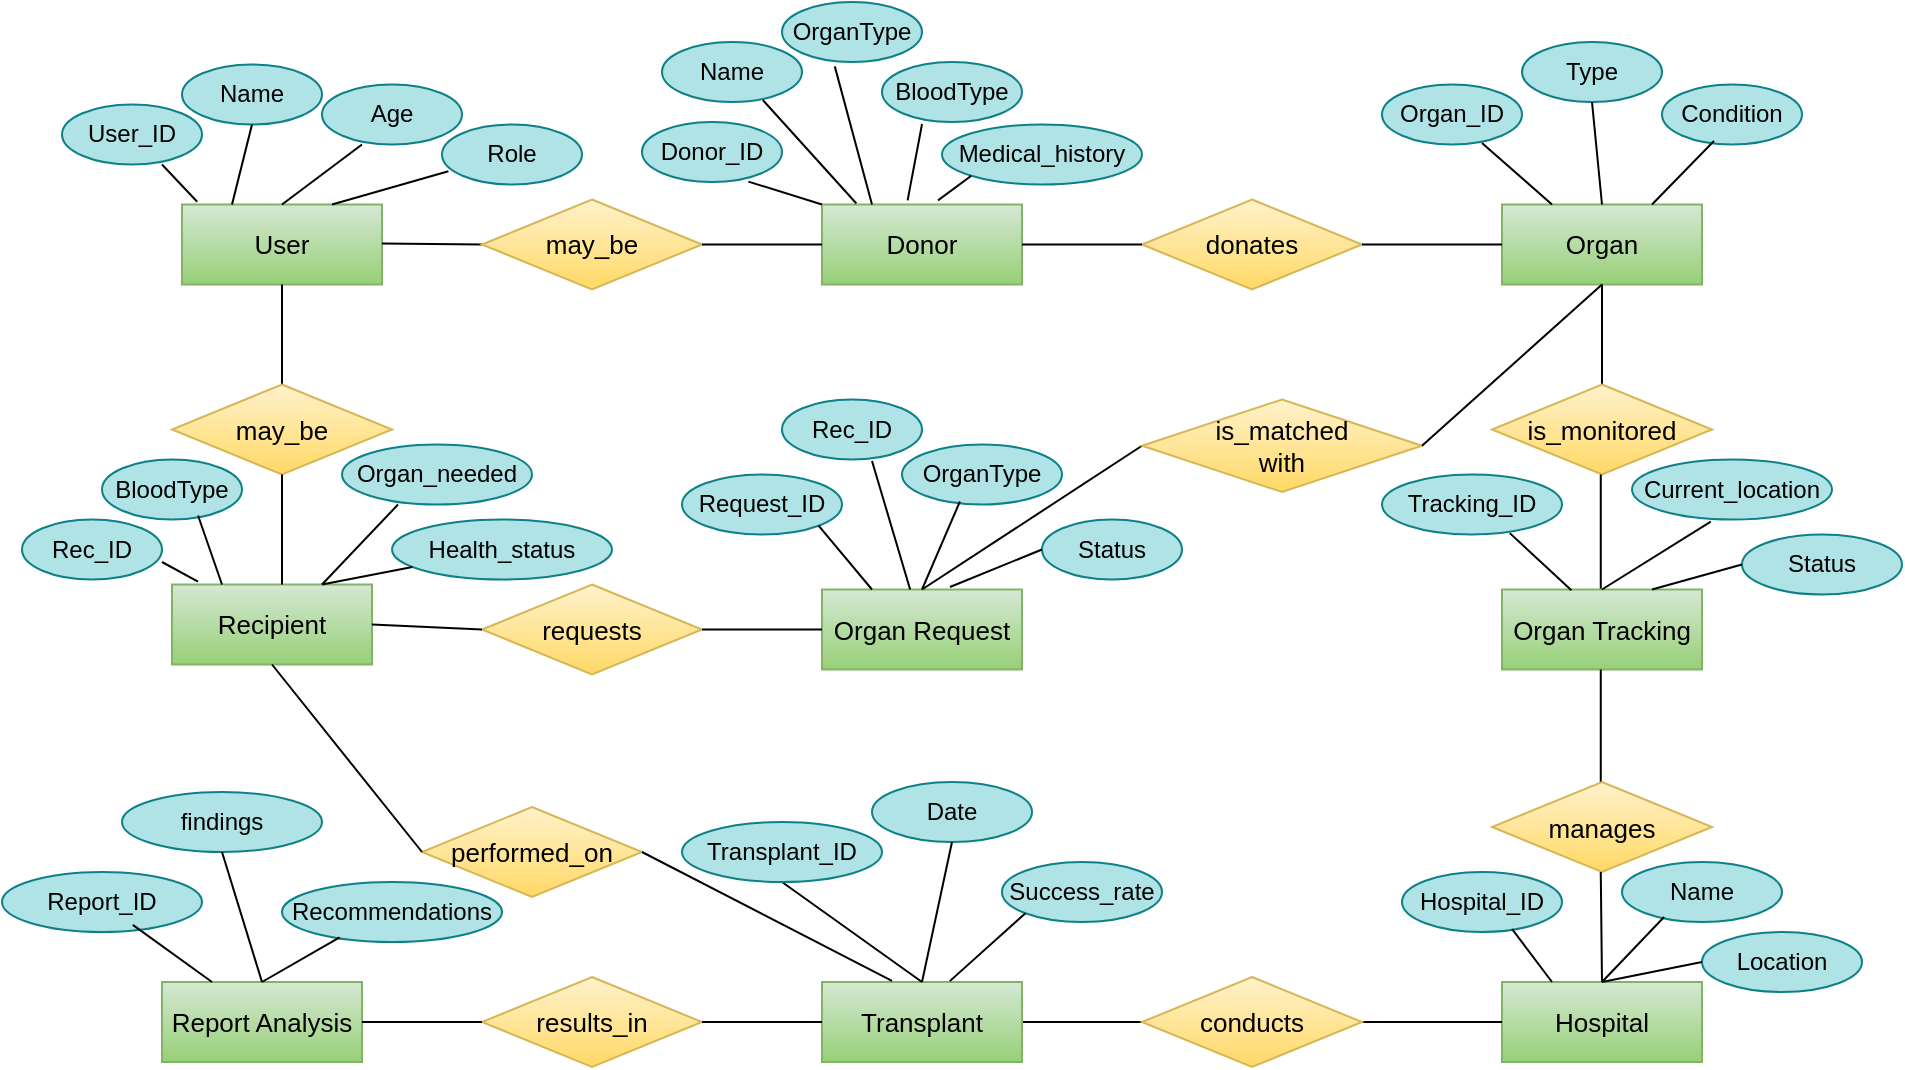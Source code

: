 <mxfile version="26.0.15" pages="2">
  <diagram name="Page-1" id="EAp133-VTe-JaXIpn0EU">
    <mxGraphModel dx="1767" dy="735" grid="1" gridSize="10" guides="1" tooltips="1" connect="1" arrows="1" fold="1" page="1" pageScale="1" pageWidth="1100" pageHeight="850" math="0" shadow="0">
      <root>
        <mxCell id="0" />
        <mxCell id="1" parent="0" />
        <mxCell id="N-zbVVW75FXXdC7FkWXK-1" value="&lt;font style=&quot;font-size: 13px;&quot;&gt;User&lt;/font&gt;" style="whiteSpace=wrap;html=1;align=center;fillColor=#d5e8d4;strokeColor=#82b366;gradientColor=#97d077;" vertex="1" parent="1">
          <mxGeometry x="120" y="161.25" width="100" height="40" as="geometry" />
        </mxCell>
        <mxCell id="N-zbVVW75FXXdC7FkWXK-2" value="" style="endArrow=none;html=1;rounded=0;exitX=0.076;exitY=-0.035;exitDx=0;exitDy=0;exitPerimeter=0;" edge="1" parent="1" source="N-zbVVW75FXXdC7FkWXK-1">
          <mxGeometry relative="1" as="geometry">
            <mxPoint x="380" y="361.25" as="sourcePoint" />
            <mxPoint x="110" y="141.25" as="targetPoint" />
          </mxGeometry>
        </mxCell>
        <mxCell id="N-zbVVW75FXXdC7FkWXK-3" value="User_ID" style="ellipse;whiteSpace=wrap;html=1;align=center;fillColor=#b0e3e6;strokeColor=#0e8088;" vertex="1" parent="1">
          <mxGeometry x="60" y="111.25" width="70" height="30" as="geometry" />
        </mxCell>
        <mxCell id="N-zbVVW75FXXdC7FkWXK-4" value="" style="endArrow=none;html=1;rounded=0;exitX=0.25;exitY=0;exitDx=0;exitDy=0;" edge="1" parent="1" source="N-zbVVW75FXXdC7FkWXK-1">
          <mxGeometry relative="1" as="geometry">
            <mxPoint x="138" y="170.25" as="sourcePoint" />
            <mxPoint x="145.025" y="161.151" as="targetPoint" />
          </mxGeometry>
        </mxCell>
        <mxCell id="N-zbVVW75FXXdC7FkWXK-5" value="Name" style="ellipse;whiteSpace=wrap;html=1;align=center;fillColor=#b0e3e6;strokeColor=#0e8088;" vertex="1" parent="1">
          <mxGeometry x="120" y="91.25" width="70" height="30" as="geometry" />
        </mxCell>
        <mxCell id="N-zbVVW75FXXdC7FkWXK-6" value="" style="endArrow=none;html=1;rounded=0;exitX=0.25;exitY=0;exitDx=0;exitDy=0;entryX=0.5;entryY=1;entryDx=0;entryDy=0;" edge="1" parent="1" source="N-zbVVW75FXXdC7FkWXK-1" target="N-zbVVW75FXXdC7FkWXK-5">
          <mxGeometry relative="1" as="geometry">
            <mxPoint x="380" y="361.25" as="sourcePoint" />
            <mxPoint x="540" y="361.25" as="targetPoint" />
          </mxGeometry>
        </mxCell>
        <mxCell id="N-zbVVW75FXXdC7FkWXK-8" value="Age" style="ellipse;whiteSpace=wrap;html=1;align=center;fillColor=#b0e3e6;strokeColor=#0e8088;" vertex="1" parent="1">
          <mxGeometry x="190" y="101.25" width="70" height="30" as="geometry" />
        </mxCell>
        <mxCell id="N-zbVVW75FXXdC7FkWXK-9" value="" style="endArrow=none;html=1;rounded=0;exitX=0.5;exitY=0;exitDx=0;exitDy=0;" edge="1" parent="1" source="N-zbVVW75FXXdC7FkWXK-1">
          <mxGeometry relative="1" as="geometry">
            <mxPoint x="380" y="361.25" as="sourcePoint" />
            <mxPoint x="210" y="131.25" as="targetPoint" />
          </mxGeometry>
        </mxCell>
        <mxCell id="N-zbVVW75FXXdC7FkWXK-10" value="Role" style="ellipse;whiteSpace=wrap;html=1;align=center;fillColor=#b0e3e6;strokeColor=#0e8088;" vertex="1" parent="1">
          <mxGeometry x="250" y="121.25" width="70" height="30" as="geometry" />
        </mxCell>
        <mxCell id="N-zbVVW75FXXdC7FkWXK-11" value="" style="endArrow=none;html=1;rounded=0;exitX=0.75;exitY=0;exitDx=0;exitDy=0;entryX=0.046;entryY=0.78;entryDx=0;entryDy=0;entryPerimeter=0;" edge="1" parent="1" source="N-zbVVW75FXXdC7FkWXK-1" target="N-zbVVW75FXXdC7FkWXK-10">
          <mxGeometry relative="1" as="geometry">
            <mxPoint x="380" y="361.25" as="sourcePoint" />
            <mxPoint x="540" y="361.25" as="targetPoint" />
          </mxGeometry>
        </mxCell>
        <mxCell id="N-zbVVW75FXXdC7FkWXK-12" value="" style="endArrow=none;html=1;rounded=0;" edge="1" parent="1">
          <mxGeometry relative="1" as="geometry">
            <mxPoint x="220" y="180.75" as="sourcePoint" />
            <mxPoint x="270" y="181.25" as="targetPoint" />
          </mxGeometry>
        </mxCell>
        <mxCell id="N-zbVVW75FXXdC7FkWXK-13" value="&lt;span style=&quot;font-size: 13px;&quot;&gt;may_be&lt;/span&gt;" style="shape=rhombus;perimeter=rhombusPerimeter;whiteSpace=wrap;html=1;align=center;fillColor=#fff2cc;strokeColor=#d6b656;gradientColor=#ffd966;" vertex="1" parent="1">
          <mxGeometry x="270" y="158.75" width="110" height="45" as="geometry" />
        </mxCell>
        <mxCell id="N-zbVVW75FXXdC7FkWXK-61" value="Health_status" style="ellipse;whiteSpace=wrap;html=1;align=center;fillColor=#b0e3e6;strokeColor=#0e8088;" vertex="1" parent="1">
          <mxGeometry x="225" y="318.75" width="110" height="30" as="geometry" />
        </mxCell>
        <mxCell id="N-zbVVW75FXXdC7FkWXK-62" value="Organ_needed" style="ellipse;whiteSpace=wrap;html=1;align=center;fillColor=#b0e3e6;strokeColor=#0e8088;" vertex="1" parent="1">
          <mxGeometry x="200" y="281.25" width="95" height="30" as="geometry" />
        </mxCell>
        <mxCell id="N-zbVVW75FXXdC7FkWXK-114" value="&lt;span style=&quot;font-size: 13px;&quot;&gt;Donor&lt;/span&gt;" style="whiteSpace=wrap;html=1;align=center;fillColor=#d5e8d4;gradientColor=#97d077;strokeColor=#82b366;" vertex="1" parent="1">
          <mxGeometry x="440" y="161.25" width="100" height="40" as="geometry" />
        </mxCell>
        <mxCell id="N-zbVVW75FXXdC7FkWXK-115" value="Donor_ID" style="ellipse;whiteSpace=wrap;html=1;align=center;fillColor=#b0e3e6;strokeColor=#0e8088;" vertex="1" parent="1">
          <mxGeometry x="350" y="120" width="70" height="30" as="geometry" />
        </mxCell>
        <mxCell id="N-zbVVW75FXXdC7FkWXK-116" value="Name" style="ellipse;whiteSpace=wrap;html=1;align=center;fillColor=#b0e3e6;strokeColor=#0e8088;" vertex="1" parent="1">
          <mxGeometry x="360" y="80" width="70" height="30" as="geometry" />
        </mxCell>
        <mxCell id="N-zbVVW75FXXdC7FkWXK-117" value="Medical_history" style="ellipse;whiteSpace=wrap;html=1;align=center;fillColor=#b0e3e6;strokeColor=#0e8088;" vertex="1" parent="1">
          <mxGeometry x="500" y="121.25" width="100" height="30" as="geometry" />
        </mxCell>
        <mxCell id="N-zbVVW75FXXdC7FkWXK-118" value="BloodType" style="ellipse;whiteSpace=wrap;html=1;align=center;fillColor=#b0e3e6;strokeColor=#0e8088;" vertex="1" parent="1">
          <mxGeometry x="470" y="90" width="70" height="30" as="geometry" />
        </mxCell>
        <mxCell id="N-zbVVW75FXXdC7FkWXK-119" value="OrganType" style="ellipse;whiteSpace=wrap;html=1;align=center;fillColor=#b0e3e6;strokeColor=#0e8088;" vertex="1" parent="1">
          <mxGeometry x="420" y="60" width="70" height="30" as="geometry" />
        </mxCell>
        <mxCell id="N-zbVVW75FXXdC7FkWXK-120" value="" style="endArrow=none;html=1;rounded=0;exitX=0;exitY=0;exitDx=0;exitDy=0;entryX=0.76;entryY=0.993;entryDx=0;entryDy=0;entryPerimeter=0;" edge="1" parent="1" source="N-zbVVW75FXXdC7FkWXK-114" target="N-zbVVW75FXXdC7FkWXK-115">
          <mxGeometry relative="1" as="geometry">
            <mxPoint x="70" y="360" as="sourcePoint" />
            <mxPoint x="230" y="360" as="targetPoint" />
          </mxGeometry>
        </mxCell>
        <mxCell id="N-zbVVW75FXXdC7FkWXK-121" value="" style="endArrow=none;html=1;rounded=0;exitX=0.172;exitY=-0.012;exitDx=0;exitDy=0;exitPerimeter=0;entryX=0.72;entryY=0.967;entryDx=0;entryDy=0;entryPerimeter=0;" edge="1" parent="1" source="N-zbVVW75FXXdC7FkWXK-114" target="N-zbVVW75FXXdC7FkWXK-116">
          <mxGeometry relative="1" as="geometry">
            <mxPoint x="70" y="360" as="sourcePoint" />
            <mxPoint x="230" y="360" as="targetPoint" />
          </mxGeometry>
        </mxCell>
        <mxCell id="N-zbVVW75FXXdC7FkWXK-122" value="" style="endArrow=none;html=1;rounded=0;exitX=0.25;exitY=0;exitDx=0;exitDy=0;entryX=0.377;entryY=1.073;entryDx=0;entryDy=0;entryPerimeter=0;" edge="1" parent="1" source="N-zbVVW75FXXdC7FkWXK-114">
          <mxGeometry relative="1" as="geometry">
            <mxPoint x="70" y="360" as="sourcePoint" />
            <mxPoint x="446.39" y="92.19" as="targetPoint" />
          </mxGeometry>
        </mxCell>
        <mxCell id="N-zbVVW75FXXdC7FkWXK-123" value="" style="endArrow=none;html=1;rounded=0;exitX=0.428;exitY=-0.052;exitDx=0;exitDy=0;entryX=0.286;entryY=1.033;entryDx=0;entryDy=0;entryPerimeter=0;exitPerimeter=0;" edge="1" parent="1" source="N-zbVVW75FXXdC7FkWXK-114" target="N-zbVVW75FXXdC7FkWXK-118">
          <mxGeometry relative="1" as="geometry">
            <mxPoint x="440" y="168" as="sourcePoint" />
            <mxPoint x="413" y="160" as="targetPoint" />
          </mxGeometry>
        </mxCell>
        <mxCell id="N-zbVVW75FXXdC7FkWXK-124" value="" style="endArrow=none;html=1;rounded=0;exitX=0.58;exitY=-0.052;exitDx=0;exitDy=0;entryX=0;entryY=1;entryDx=0;entryDy=0;exitPerimeter=0;" edge="1" parent="1" source="N-zbVVW75FXXdC7FkWXK-114" target="N-zbVVW75FXXdC7FkWXK-117">
          <mxGeometry relative="1" as="geometry">
            <mxPoint x="450" y="178" as="sourcePoint" />
            <mxPoint x="503.22" y="144.99" as="targetPoint" />
          </mxGeometry>
        </mxCell>
        <mxCell id="N-zbVVW75FXXdC7FkWXK-128" value="" style="endArrow=none;html=1;rounded=0;exitX=0;exitY=0.5;exitDx=0;exitDy=0;entryX=1;entryY=0.5;entryDx=0;entryDy=0;" edge="1" parent="1" source="N-zbVVW75FXXdC7FkWXK-114" target="N-zbVVW75FXXdC7FkWXK-13">
          <mxGeometry width="50" height="50" relative="1" as="geometry">
            <mxPoint x="310" y="421.25" as="sourcePoint" />
            <mxPoint x="360" y="371.25" as="targetPoint" />
          </mxGeometry>
        </mxCell>
        <mxCell id="N-zbVVW75FXXdC7FkWXK-129" value="&lt;span style=&quot;font-size: 13px;&quot;&gt;Recipient&lt;/span&gt;" style="whiteSpace=wrap;html=1;align=center;fillColor=#d5e8d4;gradientColor=#97d077;strokeColor=#82b366;" vertex="1" parent="1">
          <mxGeometry x="115" y="351.25" width="100" height="40" as="geometry" />
        </mxCell>
        <mxCell id="N-zbVVW75FXXdC7FkWXK-130" value="" style="endArrow=none;html=1;rounded=0;exitX=0.5;exitY=1;exitDx=0;exitDy=0;entryX=0.5;entryY=0;entryDx=0;entryDy=0;" edge="1" parent="1" source="N-zbVVW75FXXdC7FkWXK-1" target="N-zbVVW75FXXdC7FkWXK-131">
          <mxGeometry relative="1" as="geometry">
            <mxPoint x="230" y="190.75" as="sourcePoint" />
            <mxPoint x="280" y="191.25" as="targetPoint" />
          </mxGeometry>
        </mxCell>
        <mxCell id="N-zbVVW75FXXdC7FkWXK-131" value="&lt;span style=&quot;font-size: 13px;&quot;&gt;may_be&lt;/span&gt;" style="shape=rhombus;perimeter=rhombusPerimeter;whiteSpace=wrap;html=1;align=center;fillColor=#fff2cc;gradientColor=#ffd966;strokeColor=#d6b656;" vertex="1" parent="1">
          <mxGeometry x="115" y="251.25" width="110" height="45" as="geometry" />
        </mxCell>
        <mxCell id="N-zbVVW75FXXdC7FkWXK-132" value="" style="endArrow=none;html=1;rounded=0;exitX=0.5;exitY=1;exitDx=0;exitDy=0;entryX=0.5;entryY=0;entryDx=0;entryDy=0;" edge="1" parent="1" source="N-zbVVW75FXXdC7FkWXK-131">
          <mxGeometry relative="1" as="geometry">
            <mxPoint x="170" y="301.25" as="sourcePoint" />
            <mxPoint x="170" y="351.25" as="targetPoint" />
          </mxGeometry>
        </mxCell>
        <mxCell id="N-zbVVW75FXXdC7FkWXK-133" value="Rec_ID" style="ellipse;whiteSpace=wrap;html=1;align=center;fillColor=#b0e3e6;strokeColor=#0e8088;" vertex="1" parent="1">
          <mxGeometry x="40" y="318.75" width="70" height="30" as="geometry" />
        </mxCell>
        <mxCell id="N-zbVVW75FXXdC7FkWXK-135" value="BloodType" style="ellipse;whiteSpace=wrap;html=1;align=center;fillColor=#b0e3e6;strokeColor=#0e8088;" vertex="1" parent="1">
          <mxGeometry x="80" y="288.75" width="70" height="30" as="geometry" />
        </mxCell>
        <mxCell id="N-zbVVW75FXXdC7FkWXK-136" value="" style="endArrow=none;html=1;rounded=0;entryX=0.13;entryY=-0.037;entryDx=0;entryDy=0;entryPerimeter=0;" edge="1" parent="1" target="N-zbVVW75FXXdC7FkWXK-129">
          <mxGeometry width="50" height="50" relative="1" as="geometry">
            <mxPoint x="110" y="340" as="sourcePoint" />
            <mxPoint x="150" y="343.25" as="targetPoint" />
          </mxGeometry>
        </mxCell>
        <mxCell id="N-zbVVW75FXXdC7FkWXK-137" value="" style="endArrow=none;html=1;rounded=0;exitX=0.686;exitY=0.933;exitDx=0;exitDy=0;entryX=0.25;entryY=0;entryDx=0;entryDy=0;exitPerimeter=0;" edge="1" parent="1" source="N-zbVVW75FXXdC7FkWXK-135" target="N-zbVVW75FXXdC7FkWXK-129">
          <mxGeometry relative="1" as="geometry">
            <mxPoint x="615" y="373.25" as="sourcePoint" />
            <mxPoint x="500" y="433.25" as="targetPoint" />
          </mxGeometry>
        </mxCell>
        <mxCell id="N-zbVVW75FXXdC7FkWXK-138" value="" style="endArrow=none;html=1;rounded=0;exitX=0.295;exitY=1;exitDx=0;exitDy=0;entryX=0.75;entryY=0;entryDx=0;entryDy=0;exitPerimeter=0;" edge="1" parent="1" source="N-zbVVW75FXXdC7FkWXK-62" target="N-zbVVW75FXXdC7FkWXK-129">
          <mxGeometry relative="1" as="geometry">
            <mxPoint x="625" y="383.25" as="sourcePoint" />
            <mxPoint x="510" y="443.25" as="targetPoint" />
          </mxGeometry>
        </mxCell>
        <mxCell id="N-zbVVW75FXXdC7FkWXK-139" value="" style="endArrow=none;html=1;rounded=0;entryX=0.75;entryY=0;entryDx=0;entryDy=0;" edge="1" parent="1" source="N-zbVVW75FXXdC7FkWXK-61" target="N-zbVVW75FXXdC7FkWXK-129">
          <mxGeometry relative="1" as="geometry">
            <mxPoint x="635" y="393.25" as="sourcePoint" />
            <mxPoint x="520" y="453.25" as="targetPoint" />
          </mxGeometry>
        </mxCell>
        <mxCell id="N-zbVVW75FXXdC7FkWXK-141" value="&lt;span style=&quot;font-size: 13px;&quot;&gt;donates&lt;/span&gt;" style="shape=rhombus;perimeter=rhombusPerimeter;whiteSpace=wrap;html=1;align=center;fillColor=#fff2cc;strokeColor=#d6b656;gradientColor=#ffd966;" vertex="1" parent="1">
          <mxGeometry x="600" y="158.75" width="110" height="45" as="geometry" />
        </mxCell>
        <mxCell id="N-zbVVW75FXXdC7FkWXK-142" value="" style="endArrow=none;html=1;rounded=0;exitX=1;exitY=0.5;exitDx=0;exitDy=0;entryX=0;entryY=0.5;entryDx=0;entryDy=0;" edge="1" parent="1" source="N-zbVVW75FXXdC7FkWXK-114" target="N-zbVVW75FXXdC7FkWXK-141">
          <mxGeometry width="50" height="50" relative="1" as="geometry">
            <mxPoint x="450" y="191" as="sourcePoint" />
            <mxPoint x="390" y="191" as="targetPoint" />
          </mxGeometry>
        </mxCell>
        <mxCell id="N-zbVVW75FXXdC7FkWXK-143" value="&lt;span style=&quot;font-size: 13px;&quot;&gt;Organ&lt;/span&gt;" style="whiteSpace=wrap;html=1;align=center;fillColor=#d5e8d4;gradientColor=#97d077;strokeColor=#82b366;" vertex="1" parent="1">
          <mxGeometry x="780" y="161.25" width="100" height="40" as="geometry" />
        </mxCell>
        <mxCell id="N-zbVVW75FXXdC7FkWXK-144" value="" style="endArrow=none;html=1;rounded=0;entryX=0;entryY=0.5;entryDx=0;entryDy=0;exitX=1;exitY=0.5;exitDx=0;exitDy=0;" edge="1" parent="1" source="N-zbVVW75FXXdC7FkWXK-141" target="N-zbVVW75FXXdC7FkWXK-143">
          <mxGeometry width="50" height="50" relative="1" as="geometry">
            <mxPoint x="710" y="180" as="sourcePoint" />
            <mxPoint x="610" y="191" as="targetPoint" />
          </mxGeometry>
        </mxCell>
        <mxCell id="N-zbVVW75FXXdC7FkWXK-146" value="Organ_ID" style="ellipse;whiteSpace=wrap;html=1;align=center;fillColor=#b0e3e6;strokeColor=#0e8088;" vertex="1" parent="1">
          <mxGeometry x="720" y="101.25" width="70" height="30" as="geometry" />
        </mxCell>
        <mxCell id="N-zbVVW75FXXdC7FkWXK-147" value="Type" style="ellipse;whiteSpace=wrap;html=1;align=center;fillColor=#b0e3e6;strokeColor=#0e8088;" vertex="1" parent="1">
          <mxGeometry x="790" y="80" width="70" height="30" as="geometry" />
        </mxCell>
        <mxCell id="N-zbVVW75FXXdC7FkWXK-148" value="Condition" style="ellipse;whiteSpace=wrap;html=1;align=center;fillColor=#b0e3e6;strokeColor=#0e8088;" vertex="1" parent="1">
          <mxGeometry x="860" y="101.25" width="70" height="30" as="geometry" />
        </mxCell>
        <mxCell id="N-zbVVW75FXXdC7FkWXK-149" value="" style="endArrow=none;html=1;rounded=0;exitX=0.714;exitY=0.975;exitDx=0;exitDy=0;entryX=0.25;entryY=0;entryDx=0;entryDy=0;exitPerimeter=0;" edge="1" parent="1" source="N-zbVVW75FXXdC7FkWXK-146" target="N-zbVVW75FXXdC7FkWXK-143">
          <mxGeometry width="50" height="50" relative="1" as="geometry">
            <mxPoint x="550" y="191" as="sourcePoint" />
            <mxPoint x="610" y="191" as="targetPoint" />
          </mxGeometry>
        </mxCell>
        <mxCell id="N-zbVVW75FXXdC7FkWXK-150" value="" style="endArrow=none;html=1;rounded=0;exitX=0.5;exitY=1;exitDx=0;exitDy=0;entryX=0.5;entryY=0;entryDx=0;entryDy=0;" edge="1" parent="1" source="N-zbVVW75FXXdC7FkWXK-147" target="N-zbVVW75FXXdC7FkWXK-143">
          <mxGeometry width="50" height="50" relative="1" as="geometry">
            <mxPoint x="560" y="201" as="sourcePoint" />
            <mxPoint x="620" y="201" as="targetPoint" />
          </mxGeometry>
        </mxCell>
        <mxCell id="N-zbVVW75FXXdC7FkWXK-151" value="" style="endArrow=none;html=1;rounded=0;exitX=0.371;exitY=0.942;exitDx=0;exitDy=0;entryX=0.75;entryY=0;entryDx=0;entryDy=0;exitPerimeter=0;" edge="1" parent="1" source="N-zbVVW75FXXdC7FkWXK-148" target="N-zbVVW75FXXdC7FkWXK-143">
          <mxGeometry width="50" height="50" relative="1" as="geometry">
            <mxPoint x="570" y="211" as="sourcePoint" />
            <mxPoint x="630" y="211" as="targetPoint" />
          </mxGeometry>
        </mxCell>
        <mxCell id="N-zbVVW75FXXdC7FkWXK-152" value="&lt;span style=&quot;font-size: 13px;&quot;&gt;Organ Request&lt;/span&gt;" style="whiteSpace=wrap;html=1;align=center;fillColor=#d5e8d4;gradientColor=#97d077;strokeColor=#82b366;" vertex="1" parent="1">
          <mxGeometry x="440" y="353.75" width="100" height="40" as="geometry" />
        </mxCell>
        <mxCell id="N-zbVVW75FXXdC7FkWXK-153" value="&lt;span style=&quot;font-size: 13px;&quot;&gt;requests&lt;/span&gt;" style="shape=rhombus;perimeter=rhombusPerimeter;whiteSpace=wrap;html=1;align=center;fillColor=#fff2cc;gradientColor=#ffd966;strokeColor=#d6b656;" vertex="1" parent="1">
          <mxGeometry x="270" y="351.25" width="110" height="45" as="geometry" />
        </mxCell>
        <mxCell id="N-zbVVW75FXXdC7FkWXK-154" value="" style="endArrow=none;html=1;rounded=0;exitX=1;exitY=0.5;exitDx=0;exitDy=0;entryX=0;entryY=0.5;entryDx=0;entryDy=0;" edge="1" parent="1" source="N-zbVVW75FXXdC7FkWXK-153" target="N-zbVVW75FXXdC7FkWXK-152">
          <mxGeometry width="50" height="50" relative="1" as="geometry">
            <mxPoint x="550" y="191" as="sourcePoint" />
            <mxPoint x="610" y="191" as="targetPoint" />
          </mxGeometry>
        </mxCell>
        <mxCell id="N-zbVVW75FXXdC7FkWXK-155" value="" style="endArrow=none;html=1;rounded=0;exitX=1;exitY=0.5;exitDx=0;exitDy=0;entryX=0;entryY=0.5;entryDx=0;entryDy=0;" edge="1" parent="1" source="N-zbVVW75FXXdC7FkWXK-129" target="N-zbVVW75FXXdC7FkWXK-153">
          <mxGeometry width="50" height="50" relative="1" as="geometry">
            <mxPoint x="560" y="201" as="sourcePoint" />
            <mxPoint x="260" y="380" as="targetPoint" />
          </mxGeometry>
        </mxCell>
        <mxCell id="N-zbVVW75FXXdC7FkWXK-156" value="Request_ID" style="ellipse;whiteSpace=wrap;html=1;align=center;fillColor=#b0e3e6;strokeColor=#0e8088;" vertex="1" parent="1">
          <mxGeometry x="370" y="296.25" width="80" height="30" as="geometry" />
        </mxCell>
        <mxCell id="N-zbVVW75FXXdC7FkWXK-157" value="Status" style="ellipse;whiteSpace=wrap;html=1;align=center;fillColor=#b0e3e6;strokeColor=#0e8088;" vertex="1" parent="1">
          <mxGeometry x="550" y="318.75" width="70" height="30" as="geometry" />
        </mxCell>
        <mxCell id="N-zbVVW75FXXdC7FkWXK-158" value="Rec_ID" style="ellipse;whiteSpace=wrap;html=1;align=center;fillColor=#b0e3e6;strokeColor=#0e8088;" vertex="1" parent="1">
          <mxGeometry x="420" y="258.75" width="70" height="30" as="geometry" />
        </mxCell>
        <mxCell id="N-zbVVW75FXXdC7FkWXK-159" value="OrganType" style="ellipse;whiteSpace=wrap;html=1;align=center;fillColor=#b0e3e6;strokeColor=#0e8088;" vertex="1" parent="1">
          <mxGeometry x="480" y="281.25" width="80" height="30" as="geometry" />
        </mxCell>
        <mxCell id="N-zbVVW75FXXdC7FkWXK-160" value="" style="endArrow=none;html=1;rounded=0;exitX=1;exitY=1;exitDx=0;exitDy=0;entryX=0.25;entryY=0;entryDx=0;entryDy=0;" edge="1" parent="1" source="N-zbVVW75FXXdC7FkWXK-156" target="N-zbVVW75FXXdC7FkWXK-152">
          <mxGeometry width="50" height="50" relative="1" as="geometry">
            <mxPoint x="225" y="381" as="sourcePoint" />
            <mxPoint x="280" y="384" as="targetPoint" />
          </mxGeometry>
        </mxCell>
        <mxCell id="N-zbVVW75FXXdC7FkWXK-163" value="" style="endArrow=none;html=1;rounded=0;exitX=0.362;exitY=0.95;exitDx=0;exitDy=0;exitPerimeter=0;entryX=0.5;entryY=0;entryDx=0;entryDy=0;" edge="1" parent="1" source="N-zbVVW75FXXdC7FkWXK-159" target="N-zbVVW75FXXdC7FkWXK-152">
          <mxGeometry width="50" height="50" relative="1" as="geometry">
            <mxPoint x="255" y="411" as="sourcePoint" />
            <mxPoint x="490" y="350" as="targetPoint" />
          </mxGeometry>
        </mxCell>
        <mxCell id="N-zbVVW75FXXdC7FkWXK-164" value="" style="endArrow=none;html=1;rounded=0;exitX=0;exitY=0.5;exitDx=0;exitDy=0;entryX=0.64;entryY=-0.031;entryDx=0;entryDy=0;entryPerimeter=0;" edge="1" parent="1" source="N-zbVVW75FXXdC7FkWXK-157" target="N-zbVVW75FXXdC7FkWXK-152">
          <mxGeometry width="50" height="50" relative="1" as="geometry">
            <mxPoint x="265" y="421" as="sourcePoint" />
            <mxPoint x="320" y="424" as="targetPoint" />
          </mxGeometry>
        </mxCell>
        <mxCell id="N-zbVVW75FXXdC7FkWXK-165" value="" style="endArrow=none;html=1;rounded=0;exitX=0.643;exitY=1.025;exitDx=0;exitDy=0;exitPerimeter=0;" edge="1" parent="1" source="N-zbVVW75FXXdC7FkWXK-158" target="N-zbVVW75FXXdC7FkWXK-152">
          <mxGeometry width="50" height="50" relative="1" as="geometry">
            <mxPoint x="275" y="431" as="sourcePoint" />
            <mxPoint x="480" y="350" as="targetPoint" />
            <Array as="points" />
          </mxGeometry>
        </mxCell>
        <mxCell id="N-zbVVW75FXXdC7FkWXK-167" value="" style="endArrow=none;html=1;rounded=0;entryX=0.5;entryY=0;entryDx=0;entryDy=0;exitX=0;exitY=0.5;exitDx=0;exitDy=0;" edge="1" parent="1" source="N-zbVVW75FXXdC7FkWXK-168" target="N-zbVVW75FXXdC7FkWXK-152">
          <mxGeometry width="50" height="50" relative="1" as="geometry">
            <mxPoint x="580" y="300" as="sourcePoint" />
            <mxPoint x="350" y="454" as="targetPoint" />
          </mxGeometry>
        </mxCell>
        <mxCell id="N-zbVVW75FXXdC7FkWXK-168" value="&lt;span style=&quot;font-size: 13px;&quot;&gt;is_matched&lt;/span&gt;&lt;div&gt;&lt;span style=&quot;font-size: 13px;&quot;&gt;with&lt;/span&gt;&lt;/div&gt;" style="shape=rhombus;perimeter=rhombusPerimeter;whiteSpace=wrap;html=1;align=center;fillColor=#fff2cc;gradientColor=#ffd966;strokeColor=#d6b656;" vertex="1" parent="1">
          <mxGeometry x="600" y="258.75" width="140" height="46.25" as="geometry" />
        </mxCell>
        <mxCell id="N-zbVVW75FXXdC7FkWXK-171" value="" style="endArrow=none;html=1;rounded=0;exitX=0.5;exitY=1;exitDx=0;exitDy=0;entryX=1;entryY=0.5;entryDx=0;entryDy=0;" edge="1" parent="1" source="N-zbVVW75FXXdC7FkWXK-143" target="N-zbVVW75FXXdC7FkWXK-168">
          <mxGeometry width="50" height="50" relative="1" as="geometry">
            <mxPoint x="390" y="384" as="sourcePoint" />
            <mxPoint x="450" y="384" as="targetPoint" />
          </mxGeometry>
        </mxCell>
        <mxCell id="N-zbVVW75FXXdC7FkWXK-172" value="" style="endArrow=none;html=1;rounded=0;entryX=0.5;entryY=1;entryDx=0;entryDy=0;" edge="1" parent="1" target="N-zbVVW75FXXdC7FkWXK-143">
          <mxGeometry width="50" height="50" relative="1" as="geometry">
            <mxPoint x="830" y="270" as="sourcePoint" />
            <mxPoint x="790" y="191" as="targetPoint" />
          </mxGeometry>
        </mxCell>
        <mxCell id="N-zbVVW75FXXdC7FkWXK-173" value="&lt;span style=&quot;font-size: 13px;&quot;&gt;is_monitored&lt;/span&gt;" style="shape=rhombus;perimeter=rhombusPerimeter;whiteSpace=wrap;html=1;align=center;fillColor=#fff2cc;gradientColor=#ffd966;strokeColor=#d6b656;" vertex="1" parent="1">
          <mxGeometry x="775" y="251.25" width="110" height="45" as="geometry" />
        </mxCell>
        <mxCell id="N-zbVVW75FXXdC7FkWXK-174" value="" style="endArrow=none;html=1;rounded=0;entryX=0.5;entryY=1;entryDx=0;entryDy=0;" edge="1" parent="1">
          <mxGeometry width="50" height="50" relative="1" as="geometry">
            <mxPoint x="829.38" y="365.25" as="sourcePoint" />
            <mxPoint x="829.38" y="296.25" as="targetPoint" />
          </mxGeometry>
        </mxCell>
        <mxCell id="N-zbVVW75FXXdC7FkWXK-175" value="&lt;span style=&quot;font-size: 13px;&quot;&gt;Organ Tracking&lt;/span&gt;" style="whiteSpace=wrap;html=1;align=center;fillColor=#d5e8d4;gradientColor=#97d077;strokeColor=#82b366;" vertex="1" parent="1">
          <mxGeometry x="780" y="353.75" width="100" height="40" as="geometry" />
        </mxCell>
        <mxCell id="N-zbVVW75FXXdC7FkWXK-176" value="&lt;span style=&quot;font-size: 13px;&quot;&gt;Hospital&lt;/span&gt;" style="whiteSpace=wrap;html=1;align=center;fillColor=#d5e8d4;gradientColor=#97d077;strokeColor=#82b366;" vertex="1" parent="1">
          <mxGeometry x="780" y="550" width="100" height="40" as="geometry" />
        </mxCell>
        <mxCell id="N-zbVVW75FXXdC7FkWXK-177" value="" style="endArrow=none;html=1;rounded=0;entryX=0.5;entryY=1;entryDx=0;entryDy=0;" edge="1" parent="1">
          <mxGeometry width="50" height="50" relative="1" as="geometry">
            <mxPoint x="829.38" y="462.75" as="sourcePoint" />
            <mxPoint x="829.38" y="393.75" as="targetPoint" />
          </mxGeometry>
        </mxCell>
        <mxCell id="N-zbVVW75FXXdC7FkWXK-178" value="&lt;span style=&quot;font-size: 13px;&quot;&gt;manages&lt;/span&gt;" style="shape=rhombus;perimeter=rhombusPerimeter;whiteSpace=wrap;html=1;align=center;fillColor=#fff2cc;gradientColor=#ffd966;strokeColor=#d6b656;" vertex="1" parent="1">
          <mxGeometry x="775" y="450" width="110" height="45" as="geometry" />
        </mxCell>
        <mxCell id="N-zbVVW75FXXdC7FkWXK-179" value="" style="endArrow=none;html=1;rounded=0;entryX=0.5;entryY=1;entryDx=0;entryDy=0;exitX=0.5;exitY=0;exitDx=0;exitDy=0;" edge="1" parent="1" source="N-zbVVW75FXXdC7FkWXK-176">
          <mxGeometry width="50" height="50" relative="1" as="geometry">
            <mxPoint x="829" y="540" as="sourcePoint" />
            <mxPoint x="829.38" y="495" as="targetPoint" />
          </mxGeometry>
        </mxCell>
        <mxCell id="N-zbVVW75FXXdC7FkWXK-180" value="Hospital_ID" style="ellipse;whiteSpace=wrap;html=1;align=center;fillColor=#b0e3e6;strokeColor=#0e8088;" vertex="1" parent="1">
          <mxGeometry x="730" y="495" width="80" height="30" as="geometry" />
        </mxCell>
        <mxCell id="N-zbVVW75FXXdC7FkWXK-181" value="Name" style="ellipse;whiteSpace=wrap;html=1;align=center;fillColor=#b0e3e6;strokeColor=#0e8088;" vertex="1" parent="1">
          <mxGeometry x="840" y="490" width="80" height="30" as="geometry" />
        </mxCell>
        <mxCell id="N-zbVVW75FXXdC7FkWXK-182" value="Location" style="ellipse;whiteSpace=wrap;html=1;align=center;fillColor=#b0e3e6;strokeColor=#0e8088;" vertex="1" parent="1">
          <mxGeometry x="880" y="525" width="80" height="30" as="geometry" />
        </mxCell>
        <mxCell id="N-zbVVW75FXXdC7FkWXK-183" value="" style="endArrow=none;html=1;rounded=0;exitX=0.688;exitY=0.95;exitDx=0;exitDy=0;entryX=0.25;entryY=0;entryDx=0;entryDy=0;exitPerimeter=0;" edge="1" parent="1" source="N-zbVVW75FXXdC7FkWXK-180" target="N-zbVVW75FXXdC7FkWXK-176">
          <mxGeometry width="50" height="50" relative="1" as="geometry">
            <mxPoint x="390" y="384" as="sourcePoint" />
            <mxPoint x="450" y="384" as="targetPoint" />
          </mxGeometry>
        </mxCell>
        <mxCell id="N-zbVVW75FXXdC7FkWXK-184" value="" style="endArrow=none;html=1;rounded=0;exitX=0.263;exitY=0.917;exitDx=0;exitDy=0;entryX=0.5;entryY=0;entryDx=0;entryDy=0;exitPerimeter=0;" edge="1" parent="1" source="N-zbVVW75FXXdC7FkWXK-181" target="N-zbVVW75FXXdC7FkWXK-176">
          <mxGeometry width="50" height="50" relative="1" as="geometry">
            <mxPoint x="400" y="394" as="sourcePoint" />
            <mxPoint x="460" y="394" as="targetPoint" />
          </mxGeometry>
        </mxCell>
        <mxCell id="N-zbVVW75FXXdC7FkWXK-185" value="" style="endArrow=none;html=1;rounded=0;exitX=0;exitY=0.5;exitDx=0;exitDy=0;entryX=0.5;entryY=0;entryDx=0;entryDy=0;" edge="1" parent="1" source="N-zbVVW75FXXdC7FkWXK-182" target="N-zbVVW75FXXdC7FkWXK-176">
          <mxGeometry width="50" height="50" relative="1" as="geometry">
            <mxPoint x="410" y="404" as="sourcePoint" />
            <mxPoint x="470" y="404" as="targetPoint" />
          </mxGeometry>
        </mxCell>
        <mxCell id="N-zbVVW75FXXdC7FkWXK-186" value="" style="endArrow=none;html=1;rounded=0;exitX=1;exitY=0.5;exitDx=0;exitDy=0;entryX=0;entryY=0.5;entryDx=0;entryDy=0;" edge="1" parent="1" source="N-zbVVW75FXXdC7FkWXK-189" target="N-zbVVW75FXXdC7FkWXK-188">
          <mxGeometry width="50" height="50" relative="1" as="geometry">
            <mxPoint x="420" y="414" as="sourcePoint" />
            <mxPoint x="480" y="414" as="targetPoint" />
          </mxGeometry>
        </mxCell>
        <mxCell id="N-zbVVW75FXXdC7FkWXK-187" value="" style="endArrow=none;html=1;rounded=0;exitX=1;exitY=0.5;exitDx=0;exitDy=0;entryX=0;entryY=0.5;entryDx=0;entryDy=0;" edge="1" parent="1" source="N-zbVVW75FXXdC7FkWXK-188" target="N-zbVVW75FXXdC7FkWXK-176">
          <mxGeometry width="50" height="50" relative="1" as="geometry">
            <mxPoint x="430" y="424" as="sourcePoint" />
            <mxPoint x="490" y="424" as="targetPoint" />
          </mxGeometry>
        </mxCell>
        <mxCell id="N-zbVVW75FXXdC7FkWXK-188" value="&lt;span style=&quot;font-size: 13px;&quot;&gt;conducts&lt;/span&gt;" style="shape=rhombus;perimeter=rhombusPerimeter;whiteSpace=wrap;html=1;align=center;fillColor=#fff2cc;gradientColor=#ffd966;strokeColor=#d6b656;" vertex="1" parent="1">
          <mxGeometry x="600" y="547.5" width="110" height="45" as="geometry" />
        </mxCell>
        <mxCell id="N-zbVVW75FXXdC7FkWXK-189" value="&lt;span style=&quot;font-size: 13px;&quot;&gt;Transplant&lt;/span&gt;" style="whiteSpace=wrap;html=1;align=center;fillColor=#d5e8d4;gradientColor=#97d077;strokeColor=#82b366;" vertex="1" parent="1">
          <mxGeometry x="440" y="550" width="100" height="40" as="geometry" />
        </mxCell>
        <mxCell id="N-zbVVW75FXXdC7FkWXK-190" value="&lt;span style=&quot;font-size: 13px;&quot;&gt;Report Analysis&lt;/span&gt;" style="whiteSpace=wrap;html=1;align=center;fillColor=#d5e8d4;gradientColor=#97d077;strokeColor=#82b366;" vertex="1" parent="1">
          <mxGeometry x="110" y="550" width="100" height="40" as="geometry" />
        </mxCell>
        <mxCell id="N-zbVVW75FXXdC7FkWXK-191" value="&lt;span style=&quot;font-size: 13px;&quot;&gt;results_in&lt;/span&gt;" style="shape=rhombus;perimeter=rhombusPerimeter;whiteSpace=wrap;html=1;align=center;fillColor=#fff2cc;gradientColor=#ffd966;strokeColor=#d6b656;" vertex="1" parent="1">
          <mxGeometry x="270" y="547.5" width="110" height="45" as="geometry" />
        </mxCell>
        <mxCell id="N-zbVVW75FXXdC7FkWXK-192" value="" style="endArrow=none;html=1;rounded=0;exitX=1;exitY=0.5;exitDx=0;exitDy=0;entryX=0;entryY=0.5;entryDx=0;entryDy=0;" edge="1" parent="1" source="N-zbVVW75FXXdC7FkWXK-191" target="N-zbVVW75FXXdC7FkWXK-189">
          <mxGeometry width="50" height="50" relative="1" as="geometry">
            <mxPoint x="390" y="384" as="sourcePoint" />
            <mxPoint x="450" y="384" as="targetPoint" />
          </mxGeometry>
        </mxCell>
        <mxCell id="N-zbVVW75FXXdC7FkWXK-193" value="" style="endArrow=none;html=1;rounded=0;exitX=0;exitY=0.5;exitDx=0;exitDy=0;entryX=1;entryY=0.5;entryDx=0;entryDy=0;" edge="1" parent="1" source="N-zbVVW75FXXdC7FkWXK-191" target="N-zbVVW75FXXdC7FkWXK-190">
          <mxGeometry width="50" height="50" relative="1" as="geometry">
            <mxPoint x="400" y="394" as="sourcePoint" />
            <mxPoint x="460" y="394" as="targetPoint" />
          </mxGeometry>
        </mxCell>
        <mxCell id="N-zbVVW75FXXdC7FkWXK-194" value="Tracking_ID" style="ellipse;whiteSpace=wrap;html=1;align=center;fillColor=#b0e3e6;strokeColor=#0e8088;" vertex="1" parent="1">
          <mxGeometry x="720" y="296.25" width="90" height="30" as="geometry" />
        </mxCell>
        <mxCell id="N-zbVVW75FXXdC7FkWXK-195" value="Current_location" style="ellipse;whiteSpace=wrap;html=1;align=center;fillColor=#b0e3e6;strokeColor=#0e8088;" vertex="1" parent="1">
          <mxGeometry x="845" y="288.75" width="100" height="30" as="geometry" />
        </mxCell>
        <mxCell id="N-zbVVW75FXXdC7FkWXK-196" value="Status" style="ellipse;whiteSpace=wrap;html=1;align=center;fillColor=#b0e3e6;strokeColor=#0e8088;" vertex="1" parent="1">
          <mxGeometry x="900" y="326.25" width="80" height="30" as="geometry" />
        </mxCell>
        <mxCell id="N-zbVVW75FXXdC7FkWXK-197" value="" style="endArrow=none;html=1;rounded=0;exitX=0.71;exitY=0.977;exitDx=0;exitDy=0;entryX=0.347;entryY=0.01;entryDx=0;entryDy=0;entryPerimeter=0;exitPerimeter=0;" edge="1" parent="1" source="N-zbVVW75FXXdC7FkWXK-194" target="N-zbVVW75FXXdC7FkWXK-175">
          <mxGeometry width="50" height="50" relative="1" as="geometry">
            <mxPoint x="550" y="580" as="sourcePoint" />
            <mxPoint x="610" y="580" as="targetPoint" />
          </mxGeometry>
        </mxCell>
        <mxCell id="N-zbVVW75FXXdC7FkWXK-198" value="" style="endArrow=none;html=1;rounded=0;exitX=0.394;exitY=1.037;exitDx=0;exitDy=0;exitPerimeter=0;entryX=0.5;entryY=0;entryDx=0;entryDy=0;" edge="1" parent="1" source="N-zbVVW75FXXdC7FkWXK-195" target="N-zbVVW75FXXdC7FkWXK-175">
          <mxGeometry width="50" height="50" relative="1" as="geometry">
            <mxPoint x="560" y="590" as="sourcePoint" />
            <mxPoint x="844" y="351" as="targetPoint" />
          </mxGeometry>
        </mxCell>
        <mxCell id="N-zbVVW75FXXdC7FkWXK-199" value="" style="endArrow=none;html=1;rounded=0;entryX=0.75;entryY=0;entryDx=0;entryDy=0;exitX=0;exitY=0.5;exitDx=0;exitDy=0;" edge="1" parent="1" source="N-zbVVW75FXXdC7FkWXK-196" target="N-zbVVW75FXXdC7FkWXK-175">
          <mxGeometry width="50" height="50" relative="1" as="geometry">
            <mxPoint x="900" y="330" as="sourcePoint" />
            <mxPoint x="630" y="600" as="targetPoint" />
          </mxGeometry>
        </mxCell>
        <mxCell id="N-zbVVW75FXXdC7FkWXK-200" value="" style="endArrow=none;html=1;rounded=0;entryX=0.5;entryY=1;entryDx=0;entryDy=0;exitX=0.5;exitY=0;exitDx=0;exitDy=0;" edge="1" parent="1" source="N-zbVVW75FXXdC7FkWXK-189" target="N-zbVVW75FXXdC7FkWXK-201">
          <mxGeometry width="50" height="50" relative="1" as="geometry">
            <mxPoint x="465" y="550" as="sourcePoint" />
            <mxPoint x="640" y="610" as="targetPoint" />
          </mxGeometry>
        </mxCell>
        <mxCell id="N-zbVVW75FXXdC7FkWXK-201" value="Transplant_ID" style="ellipse;whiteSpace=wrap;html=1;align=center;fillColor=#b0e3e6;strokeColor=#0e8088;" vertex="1" parent="1">
          <mxGeometry x="370" y="470" width="100" height="30" as="geometry" />
        </mxCell>
        <mxCell id="N-zbVVW75FXXdC7FkWXK-202" value="Date" style="ellipse;whiteSpace=wrap;html=1;align=center;fillColor=#b0e3e6;strokeColor=#0e8088;" vertex="1" parent="1">
          <mxGeometry x="465" y="450" width="80" height="30" as="geometry" />
        </mxCell>
        <mxCell id="N-zbVVW75FXXdC7FkWXK-203" value="Success_rate" style="ellipse;whiteSpace=wrap;html=1;align=center;fillColor=#b0e3e6;strokeColor=#0e8088;" vertex="1" parent="1">
          <mxGeometry x="530" y="490" width="80" height="30" as="geometry" />
        </mxCell>
        <mxCell id="N-zbVVW75FXXdC7FkWXK-204" value="" style="endArrow=none;html=1;rounded=0;exitX=0.5;exitY=0;exitDx=0;exitDy=0;entryX=0.5;entryY=1;entryDx=0;entryDy=0;" edge="1" parent="1" source="N-zbVVW75FXXdC7FkWXK-189" target="N-zbVVW75FXXdC7FkWXK-202">
          <mxGeometry width="50" height="50" relative="1" as="geometry">
            <mxPoint x="475" y="560" as="sourcePoint" />
            <mxPoint x="430" y="510" as="targetPoint" />
          </mxGeometry>
        </mxCell>
        <mxCell id="N-zbVVW75FXXdC7FkWXK-205" value="" style="endArrow=none;html=1;rounded=0;exitX=0.639;exitY=-0.011;exitDx=0;exitDy=0;entryX=0;entryY=1;entryDx=0;entryDy=0;exitPerimeter=0;" edge="1" parent="1" source="N-zbVVW75FXXdC7FkWXK-189" target="N-zbVVW75FXXdC7FkWXK-203">
          <mxGeometry width="50" height="50" relative="1" as="geometry">
            <mxPoint x="485" y="570" as="sourcePoint" />
            <mxPoint x="440" y="520" as="targetPoint" />
          </mxGeometry>
        </mxCell>
        <mxCell id="N-zbVVW75FXXdC7FkWXK-206" value="&lt;span style=&quot;font-size: 13px;&quot;&gt;performed_on&lt;/span&gt;" style="shape=rhombus;perimeter=rhombusPerimeter;whiteSpace=wrap;html=1;align=center;fillColor=#fff2cc;gradientColor=#ffd966;strokeColor=#d6b656;" vertex="1" parent="1">
          <mxGeometry x="240" y="462.5" width="110" height="45" as="geometry" />
        </mxCell>
        <mxCell id="N-zbVVW75FXXdC7FkWXK-207" value="" style="endArrow=none;html=1;rounded=0;entryX=1;entryY=0.5;entryDx=0;entryDy=0;exitX=0.35;exitY=-0.013;exitDx=0;exitDy=0;exitPerimeter=0;" edge="1" parent="1" source="N-zbVVW75FXXdC7FkWXK-189" target="N-zbVVW75FXXdC7FkWXK-206">
          <mxGeometry width="50" height="50" relative="1" as="geometry">
            <mxPoint x="490" y="547" as="sourcePoint" />
            <mxPoint x="220" y="580" as="targetPoint" />
          </mxGeometry>
        </mxCell>
        <mxCell id="N-zbVVW75FXXdC7FkWXK-208" value="" style="endArrow=none;html=1;rounded=0;exitX=0.5;exitY=1;exitDx=0;exitDy=0;entryX=0;entryY=0.5;entryDx=0;entryDy=0;" edge="1" parent="1" source="N-zbVVW75FXXdC7FkWXK-129" target="N-zbVVW75FXXdC7FkWXK-206">
          <mxGeometry width="50" height="50" relative="1" as="geometry">
            <mxPoint x="290" y="590" as="sourcePoint" />
            <mxPoint x="230" y="590" as="targetPoint" />
          </mxGeometry>
        </mxCell>
        <mxCell id="N-zbVVW75FXXdC7FkWXK-209" value="Report_ID" style="ellipse;whiteSpace=wrap;html=1;align=center;fillColor=#b0e3e6;strokeColor=#0e8088;" vertex="1" parent="1">
          <mxGeometry x="30" y="495" width="100" height="30" as="geometry" />
        </mxCell>
        <mxCell id="N-zbVVW75FXXdC7FkWXK-210" value="findings" style="ellipse;whiteSpace=wrap;html=1;align=center;fillColor=#b0e3e6;strokeColor=#0e8088;" vertex="1" parent="1">
          <mxGeometry x="90" y="455" width="100" height="30" as="geometry" />
        </mxCell>
        <mxCell id="N-zbVVW75FXXdC7FkWXK-211" value="Recommendations" style="ellipse;whiteSpace=wrap;html=1;align=center;fillColor=#b0e3e6;strokeColor=#0e8088;" vertex="1" parent="1">
          <mxGeometry x="170" y="500" width="110" height="30" as="geometry" />
        </mxCell>
        <mxCell id="N-zbVVW75FXXdC7FkWXK-212" value="" style="endArrow=none;html=1;rounded=0;exitX=0.25;exitY=0;exitDx=0;exitDy=0;entryX=0.654;entryY=0.882;entryDx=0;entryDy=0;entryPerimeter=0;" edge="1" parent="1" source="N-zbVVW75FXXdC7FkWXK-190" target="N-zbVVW75FXXdC7FkWXK-209">
          <mxGeometry width="50" height="50" relative="1" as="geometry">
            <mxPoint x="390" y="580" as="sourcePoint" />
            <mxPoint x="450" y="580" as="targetPoint" />
          </mxGeometry>
        </mxCell>
        <mxCell id="N-zbVVW75FXXdC7FkWXK-213" value="" style="endArrow=none;html=1;rounded=0;exitX=0.5;exitY=0;exitDx=0;exitDy=0;entryX=0.5;entryY=1;entryDx=0;entryDy=0;" edge="1" parent="1" source="N-zbVVW75FXXdC7FkWXK-190" target="N-zbVVW75FXXdC7FkWXK-210">
          <mxGeometry width="50" height="50" relative="1" as="geometry">
            <mxPoint x="400" y="590" as="sourcePoint" />
            <mxPoint x="460" y="590" as="targetPoint" />
          </mxGeometry>
        </mxCell>
        <mxCell id="N-zbVVW75FXXdC7FkWXK-214" value="" style="endArrow=none;html=1;rounded=0;exitX=0.5;exitY=0;exitDx=0;exitDy=0;entryX=0.262;entryY=0.921;entryDx=0;entryDy=0;entryPerimeter=0;" edge="1" parent="1" source="N-zbVVW75FXXdC7FkWXK-190" target="N-zbVVW75FXXdC7FkWXK-211">
          <mxGeometry width="50" height="50" relative="1" as="geometry">
            <mxPoint x="410" y="600" as="sourcePoint" />
            <mxPoint x="470" y="600" as="targetPoint" />
          </mxGeometry>
        </mxCell>
      </root>
    </mxGraphModel>
  </diagram>
  <diagram id="XKPp4riCCfZ0RD3JgPAX" name="Page-2">
    <mxGraphModel grid="1" page="1" gridSize="10" guides="1" tooltips="1" connect="1" arrows="1" fold="1" pageScale="1" pageWidth="1100" pageHeight="850" math="0" shadow="0">
      <root>
        <mxCell id="0" />
        <mxCell id="1" parent="0" />
      </root>
    </mxGraphModel>
  </diagram>
</mxfile>
